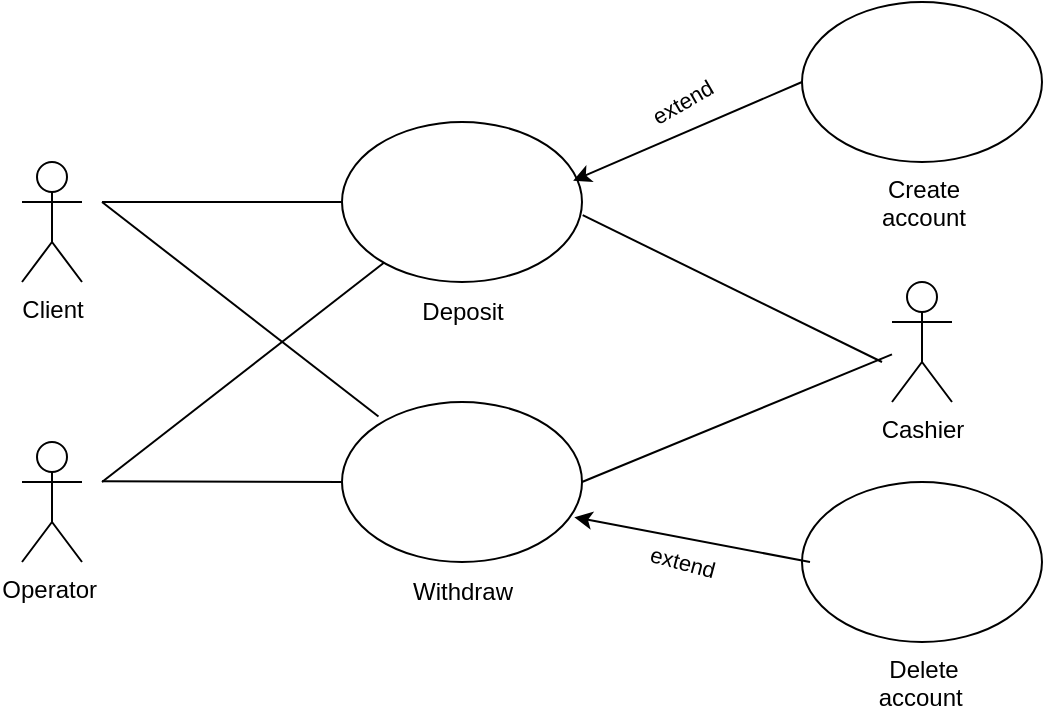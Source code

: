 <mxfile version="23.1.7" type="github" pages="2">
  <diagram name="Page-1" id="2FjNg3FpBi2EiX_Ua6zf">
    <mxGraphModel dx="2240" dy="936" grid="1" gridSize="10" guides="1" tooltips="1" connect="1" arrows="1" fold="1" page="1" pageScale="1" pageWidth="827" pageHeight="1169" math="0" shadow="0">
      <root>
        <mxCell id="0" />
        <mxCell id="1" parent="0" />
        <mxCell id="eSCpOBpfDxRj4JAyex65-8" value="Client" style="shape=umlActor;verticalLabelPosition=bottom;verticalAlign=top;html=1;outlineConnect=0;" vertex="1" parent="1">
          <mxGeometry x="50" y="120" width="30" height="60" as="geometry" />
        </mxCell>
        <mxCell id="eSCpOBpfDxRj4JAyex65-9" value="Operator&amp;nbsp;" style="shape=umlActor;verticalLabelPosition=bottom;verticalAlign=top;html=1;outlineConnect=0;" vertex="1" parent="1">
          <mxGeometry x="50" y="260" width="30" height="60" as="geometry" />
        </mxCell>
        <mxCell id="eSCpOBpfDxRj4JAyex65-10" value="" style="ellipse;whiteSpace=wrap;html=1;" vertex="1" parent="1">
          <mxGeometry x="210" y="100" width="120" height="80" as="geometry" />
        </mxCell>
        <mxCell id="eSCpOBpfDxRj4JAyex65-11" value="" style="ellipse;whiteSpace=wrap;html=1;" vertex="1" parent="1">
          <mxGeometry x="210" y="240" width="120" height="80" as="geometry" />
        </mxCell>
        <mxCell id="eSCpOBpfDxRj4JAyex65-12" value="" style="ellipse;whiteSpace=wrap;html=1;" vertex="1" parent="1">
          <mxGeometry x="440" y="280" width="120" height="80" as="geometry" />
        </mxCell>
        <mxCell id="eSCpOBpfDxRj4JAyex65-13" value="" style="ellipse;whiteSpace=wrap;html=1;" vertex="1" parent="1">
          <mxGeometry x="440" y="40" width="120" height="80" as="geometry" />
        </mxCell>
        <mxCell id="eSCpOBpfDxRj4JAyex65-15" value="Deposit" style="text;html=1;align=center;verticalAlign=middle;resizable=0;points=[];autosize=1;strokeColor=none;fillColor=none;" vertex="1" parent="1">
          <mxGeometry x="240" y="180" width="60" height="30" as="geometry" />
        </mxCell>
        <mxCell id="eSCpOBpfDxRj4JAyex65-17" value="Withdraw" style="text;html=1;align=center;verticalAlign=middle;resizable=0;points=[];autosize=1;strokeColor=none;fillColor=none;" vertex="1" parent="1">
          <mxGeometry x="235" y="320" width="70" height="30" as="geometry" />
        </mxCell>
        <mxCell id="eSCpOBpfDxRj4JAyex65-18" value="&lt;div style=&quot;text-align: center;&quot;&gt;&lt;span style=&quot;background-color: initial;&quot;&gt;Create account&lt;/span&gt;&lt;/div&gt;" style="text;whiteSpace=wrap;html=1;" vertex="1" parent="1">
          <mxGeometry x="465" y="120" width="70" height="20" as="geometry" />
        </mxCell>
        <mxCell id="eSCpOBpfDxRj4JAyex65-19" value="&lt;div style=&quot;text-align: center;&quot;&gt;&lt;span style=&quot;background-color: initial;&quot;&gt;Delete account&amp;nbsp;&lt;/span&gt;&lt;/div&gt;" style="text;whiteSpace=wrap;html=1;" vertex="1" parent="1">
          <mxGeometry x="460" y="360" width="80" height="40" as="geometry" />
        </mxCell>
        <mxCell id="eSCpOBpfDxRj4JAyex65-23" value="" style="endArrow=none;html=1;rounded=0;entryX=0;entryY=0.5;entryDx=0;entryDy=0;" edge="1" parent="1" target="eSCpOBpfDxRj4JAyex65-10">
          <mxGeometry width="50" height="50" relative="1" as="geometry">
            <mxPoint x="90" y="140" as="sourcePoint" />
            <mxPoint x="200" y="140" as="targetPoint" />
          </mxGeometry>
        </mxCell>
        <mxCell id="eSCpOBpfDxRj4JAyex65-24" value="" style="endArrow=none;html=1;rounded=0;entryX=0;entryY=0.5;entryDx=0;entryDy=0;" edge="1" parent="1" target="eSCpOBpfDxRj4JAyex65-11">
          <mxGeometry width="50" height="50" relative="1" as="geometry">
            <mxPoint x="90" y="279.66" as="sourcePoint" />
            <mxPoint x="200" y="279.66" as="targetPoint" />
          </mxGeometry>
        </mxCell>
        <mxCell id="eSCpOBpfDxRj4JAyex65-25" value="" style="endArrow=none;html=1;rounded=0;" edge="1" parent="1" target="eSCpOBpfDxRj4JAyex65-10">
          <mxGeometry width="50" height="50" relative="1" as="geometry">
            <mxPoint x="90" y="280" as="sourcePoint" />
            <mxPoint x="200" y="210" as="targetPoint" />
          </mxGeometry>
        </mxCell>
        <mxCell id="eSCpOBpfDxRj4JAyex65-26" value="" style="endArrow=none;html=1;rounded=0;entryX=0.152;entryY=0.091;entryDx=0;entryDy=0;entryPerimeter=0;" edge="1" parent="1" target="eSCpOBpfDxRj4JAyex65-11">
          <mxGeometry width="50" height="50" relative="1" as="geometry">
            <mxPoint x="90" y="140" as="sourcePoint" />
            <mxPoint x="241" y="180" as="targetPoint" />
          </mxGeometry>
        </mxCell>
        <mxCell id="eSCpOBpfDxRj4JAyex65-28" value="" style="endArrow=none;html=1;rounded=0;exitX=1;exitY=0.5;exitDx=0;exitDy=0;" edge="1" parent="1" source="eSCpOBpfDxRj4JAyex65-11" target="eSCpOBpfDxRj4JAyex65-29">
          <mxGeometry width="50" height="50" relative="1" as="geometry">
            <mxPoint x="360" y="270" as="sourcePoint" />
            <mxPoint x="480" y="220" as="targetPoint" />
            <Array as="points" />
          </mxGeometry>
        </mxCell>
        <mxCell id="eSCpOBpfDxRj4JAyex65-29" value="Cashier" style="shape=umlActor;verticalLabelPosition=bottom;verticalAlign=top;html=1;outlineConnect=0;" vertex="1" parent="1">
          <mxGeometry x="485" y="180" width="30" height="60" as="geometry" />
        </mxCell>
        <mxCell id="eSCpOBpfDxRj4JAyex65-30" value="" style="endArrow=none;html=1;rounded=0;exitX=1.003;exitY=0.582;exitDx=0;exitDy=0;exitPerimeter=0;" edge="1" parent="1" source="eSCpOBpfDxRj4JAyex65-10">
          <mxGeometry width="50" height="50" relative="1" as="geometry">
            <mxPoint x="430" y="250" as="sourcePoint" />
            <mxPoint x="480" y="220" as="targetPoint" />
          </mxGeometry>
        </mxCell>
        <mxCell id="eSCpOBpfDxRj4JAyex65-36" value="" style="endArrow=classic;html=1;rounded=0;entryX=0.963;entryY=0.367;entryDx=0;entryDy=0;entryPerimeter=0;exitX=0;exitY=0.5;exitDx=0;exitDy=0;" edge="1" parent="1" source="eSCpOBpfDxRj4JAyex65-13" target="eSCpOBpfDxRj4JAyex65-10">
          <mxGeometry width="50" height="50" relative="1" as="geometry">
            <mxPoint x="350" y="130" as="sourcePoint" />
            <mxPoint x="400" y="80" as="targetPoint" />
          </mxGeometry>
        </mxCell>
        <mxCell id="eSCpOBpfDxRj4JAyex65-37" value="" style="endArrow=classic;html=1;rounded=0;entryX=0.968;entryY=0.72;entryDx=0;entryDy=0;entryPerimeter=0;exitX=0;exitY=0.5;exitDx=0;exitDy=0;" edge="1" parent="1" target="eSCpOBpfDxRj4JAyex65-11">
          <mxGeometry width="50" height="50" relative="1" as="geometry">
            <mxPoint x="444" y="320" as="sourcePoint" />
            <mxPoint x="330" y="369" as="targetPoint" />
          </mxGeometry>
        </mxCell>
        <mxCell id="eSCpOBpfDxRj4JAyex65-39" value="extend" style="edgeLabel;html=1;align=center;verticalAlign=middle;resizable=0;points=[];rotation=15;" vertex="1" connectable="0" parent="eSCpOBpfDxRj4JAyex65-37">
          <mxGeometry x="-0.098" y="6" relative="1" as="geometry">
            <mxPoint x="-10" y="4" as="offset" />
          </mxGeometry>
        </mxCell>
        <mxCell id="eSCpOBpfDxRj4JAyex65-40" value="extend" style="edgeLabel;html=1;align=center;verticalAlign=middle;resizable=0;points=[];rotation=-30;" vertex="1" connectable="0" parent="1">
          <mxGeometry x="380.003" y="89.999" as="geometry" />
        </mxCell>
      </root>
    </mxGraphModel>
  </diagram>
  <diagram id="ocd_hqN0hLs1TvRckWBU" name="Page-2">
    <mxGraphModel dx="1600" dy="669" grid="1" gridSize="10" guides="1" tooltips="1" connect="1" arrows="1" fold="1" page="1" pageScale="1" pageWidth="827" pageHeight="1169" math="0" shadow="0">
      <root>
        <mxCell id="0" />
        <mxCell id="1" parent="0" />
        <mxCell id="mWO5adaCuvUR1fWov9WJ-1" value="клиент&lt;div&gt;&lt;br/&gt;&lt;/div&gt;" style="shape=umlActor;verticalLabelPosition=bottom;verticalAlign=top;html=1;outlineConnect=0;" vertex="1" parent="1">
          <mxGeometry x="50" y="300" width="30" height="60" as="geometry" />
        </mxCell>
        <mxCell id="mWO5adaCuvUR1fWov9WJ-17" value="&amp;nbsp;Истории аренды" style="ellipse;whiteSpace=wrap;html=1;" vertex="1" parent="1">
          <mxGeometry x="200" y="470" width="110" height="50" as="geometry" />
        </mxCell>
        <mxCell id="mWO5adaCuvUR1fWov9WJ-18" value="Создание аккаунта" style="ellipse;whiteSpace=wrap;html=1;" vertex="1" parent="1">
          <mxGeometry x="200" y="80" width="110" height="50" as="geometry" />
        </mxCell>
        <mxCell id="mWO5adaCuvUR1fWov9WJ-19" value="Бронирование автомобиля" style="ellipse;whiteSpace=wrap;html=1;" vertex="1" parent="1">
          <mxGeometry x="200" y="350" width="110" height="50" as="geometry" />
        </mxCell>
        <mxCell id="mWO5adaCuvUR1fWov9WJ-20" value="Удаление аккаунта" style="ellipse;whiteSpace=wrap;html=1;" vertex="1" parent="1">
          <mxGeometry x="200" y="150" width="110" height="50" as="geometry" />
        </mxCell>
        <mxCell id="mWO5adaCuvUR1fWov9WJ-21" value="Сообщение о поврежденном автомобиле" style="ellipse;whiteSpace=wrap;html=1;" vertex="1" parent="1">
          <mxGeometry x="200" y="230" width="110" height="50" as="geometry" />
        </mxCell>
        <mxCell id="mWO5adaCuvUR1fWov9WJ-23" value="Оплата" style="ellipse;whiteSpace=wrap;html=1;" vertex="1" parent="1">
          <mxGeometry x="380" y="320" width="110" height="50" as="geometry" />
        </mxCell>
        <mxCell id="mWO5adaCuvUR1fWov9WJ-24" value="Бонусная программа" style="ellipse;whiteSpace=wrap;html=1;" vertex="1" parent="1">
          <mxGeometry x="380" y="260" width="110" height="50" as="geometry" />
        </mxCell>
        <mxCell id="mWO5adaCuvUR1fWov9WJ-25" value="Возврат автомобиля" style="ellipse;whiteSpace=wrap;html=1;" vertex="1" parent="1">
          <mxGeometry x="380" y="380" width="110" height="50" as="geometry" />
        </mxCell>
        <mxCell id="mWO5adaCuvUR1fWov9WJ-26" value="Отмена бронирования" style="ellipse;whiteSpace=wrap;html=1;" vertex="1" parent="1">
          <mxGeometry x="380" y="440" width="110" height="50" as="geometry" />
        </mxCell>
        <mxCell id="mWO5adaCuvUR1fWov9WJ-27" value="детали о компании автомобилей" style="ellipse;whiteSpace=wrap;html=1;" vertex="1" parent="1">
          <mxGeometry x="140" y="550" width="110" height="50" as="geometry" />
        </mxCell>
        <mxCell id="mWO5adaCuvUR1fWov9WJ-28" value="История операции" style="ellipse;whiteSpace=wrap;html=1;" vertex="1" parent="1">
          <mxGeometry x="260" y="550" width="110" height="50" as="geometry" />
        </mxCell>
        <mxCell id="mWO5adaCuvUR1fWov9WJ-29" value="Оператор&lt;div&gt;&lt;br/&gt;&lt;/div&gt;" style="shape=umlActor;verticalLabelPosition=bottom;verticalAlign=top;html=1;outlineConnect=0;" vertex="1" parent="1">
          <mxGeometry x="720" y="555" width="30" height="60" as="geometry" />
        </mxCell>
        <mxCell id="mWO5adaCuvUR1fWov9WJ-30" value="Директор" style="shape=umlActor;verticalLabelPosition=bottom;verticalAlign=top;html=1;outlineConnect=0;" vertex="1" parent="1">
          <mxGeometry x="50" y="830" width="30" height="60" as="geometry" />
        </mxCell>
        <mxCell id="mWO5adaCuvUR1fWov9WJ-31" value="Месячные/Годовые отчеты" style="ellipse;whiteSpace=wrap;html=1;" vertex="1" parent="1">
          <mxGeometry x="200" y="960" width="110" height="50" as="geometry" />
        </mxCell>
        <mxCell id="mWO5adaCuvUR1fWov9WJ-32" value="Добавление нового автомобиля" style="ellipse;whiteSpace=wrap;html=1;" vertex="1" parent="1">
          <mxGeometry x="200" y="720" width="110" height="50" as="geometry" />
        </mxCell>
        <mxCell id="mWO5adaCuvUR1fWov9WJ-34" value="Ремонт автомобиля" style="ellipse;whiteSpace=wrap;html=1;" vertex="1" parent="1">
          <mxGeometry x="200" y="800" width="110" height="50" as="geometry" />
        </mxCell>
        <mxCell id="mWO5adaCuvUR1fWov9WJ-35" value="Удаление автомобиля" style="ellipse;whiteSpace=wrap;html=1;" vertex="1" parent="1">
          <mxGeometry x="200" y="880" width="110" height="50" as="geometry" />
        </mxCell>
        <mxCell id="mWO5adaCuvUR1fWov9WJ-36" value="Обновление базы данных" style="ellipse;whiteSpace=wrap;html=1;" vertex="1" parent="1">
          <mxGeometry x="400" y="800" width="110" height="50" as="geometry" />
        </mxCell>
        <mxCell id="mWO5adaCuvUR1fWov9WJ-37" value="Зарплаты&lt;span style=&quot;color: rgb(236, 236, 236); font-family: Söhne, ui-sans-serif, system-ui, -apple-system, &amp;quot;Segoe UI&amp;quot;, Roboto, Ubuntu, Cantarell, &amp;quot;Noto Sans&amp;quot;, sans-serif, &amp;quot;Helvetica Neue&amp;quot;, Arial, &amp;quot;Apple Color Emoji&amp;quot;, &amp;quot;Segoe UI Emoji&amp;quot;, &amp;quot;Segoe UI Symbol&amp;quot;, &amp;quot;Noto Color Emoji&amp;quot;; font-size: 18px; text-align: left; background-color: rgb(33, 33, 33);&quot;&gt; &lt;/span&gt;" style="ellipse;whiteSpace=wrap;html=1;" vertex="1" parent="1">
          <mxGeometry x="200" y="1040" width="110" height="50" as="geometry" />
        </mxCell>
        <mxCell id="mWO5adaCuvUR1fWov9WJ-38" value="" style="endArrow=none;html=1;rounded=0;entryX=0;entryY=0.5;entryDx=0;entryDy=0;" edge="1" parent="1" target="mWO5adaCuvUR1fWov9WJ-18">
          <mxGeometry width="50" height="50" relative="1" as="geometry">
            <mxPoint x="80" y="320" as="sourcePoint" />
            <mxPoint x="130" y="170" as="targetPoint" />
          </mxGeometry>
        </mxCell>
        <mxCell id="mWO5adaCuvUR1fWov9WJ-39" value="" style="endArrow=none;html=1;rounded=0;entryX=0;entryY=0.5;entryDx=0;entryDy=0;" edge="1" parent="1" target="mWO5adaCuvUR1fWov9WJ-20">
          <mxGeometry width="50" height="50" relative="1" as="geometry">
            <mxPoint x="80" y="320" as="sourcePoint" />
            <mxPoint x="180" y="240" as="targetPoint" />
          </mxGeometry>
        </mxCell>
        <mxCell id="mWO5adaCuvUR1fWov9WJ-40" value="" style="endArrow=none;html=1;rounded=0;exitX=1;exitY=0.333;exitDx=0;exitDy=0;exitPerimeter=0;" edge="1" parent="1" source="mWO5adaCuvUR1fWov9WJ-1">
          <mxGeometry width="50" height="50" relative="1" as="geometry">
            <mxPoint x="90" y="310" as="sourcePoint" />
            <mxPoint x="200" y="260" as="targetPoint" />
          </mxGeometry>
        </mxCell>
        <mxCell id="mWO5adaCuvUR1fWov9WJ-41" value="" style="endArrow=none;html=1;rounded=0;entryX=0;entryY=0.5;entryDx=0;entryDy=0;" edge="1" parent="1" target="mWO5adaCuvUR1fWov9WJ-19">
          <mxGeometry width="50" height="50" relative="1" as="geometry">
            <mxPoint x="80" y="320" as="sourcePoint" />
            <mxPoint x="160" y="360" as="targetPoint" />
          </mxGeometry>
        </mxCell>
        <mxCell id="mWO5adaCuvUR1fWov9WJ-42" value="" style="endArrow=none;html=1;rounded=0;entryX=0;entryY=0.5;entryDx=0;entryDy=0;exitX=1;exitY=0.333;exitDx=0;exitDy=0;exitPerimeter=0;" edge="1" parent="1" source="mWO5adaCuvUR1fWov9WJ-1" target="mWO5adaCuvUR1fWov9WJ-17">
          <mxGeometry width="50" height="50" relative="1" as="geometry">
            <mxPoint x="120" y="450" as="sourcePoint" />
            <mxPoint x="170" y="400" as="targetPoint" />
          </mxGeometry>
        </mxCell>
        <mxCell id="mWO5adaCuvUR1fWov9WJ-45" value="" style="endArrow=classic;html=1;rounded=0;entryX=0.136;entryY=0.826;entryDx=0;entryDy=0;entryPerimeter=0;" edge="1" parent="1" target="mWO5adaCuvUR1fWov9WJ-17">
          <mxGeometry width="50" height="50" relative="1" as="geometry">
            <mxPoint x="200" y="550" as="sourcePoint" />
            <mxPoint x="210" y="520" as="targetPoint" />
          </mxGeometry>
        </mxCell>
        <mxCell id="mWO5adaCuvUR1fWov9WJ-47" value="extends" style="edgeLabel;html=1;align=center;verticalAlign=middle;resizable=0;points=[];rotation=-60;" vertex="1" connectable="0" parent="mWO5adaCuvUR1fWov9WJ-45">
          <mxGeometry x="-0.174" relative="1" as="geometry">
            <mxPoint x="-14" y="-8" as="offset" />
          </mxGeometry>
        </mxCell>
        <mxCell id="mWO5adaCuvUR1fWov9WJ-46" value="" style="endArrow=classic;html=1;rounded=0;entryX=0.642;entryY=1.071;entryDx=0;entryDy=0;entryPerimeter=0;exitX=0.389;exitY=-0.031;exitDx=0;exitDy=0;exitPerimeter=0;" edge="1" parent="1" source="mWO5adaCuvUR1fWov9WJ-28">
          <mxGeometry width="50" height="50" relative="1" as="geometry">
            <mxPoint x="299.38" y="543.22" as="sourcePoint" />
            <mxPoint x="290" y="516.77" as="targetPoint" />
          </mxGeometry>
        </mxCell>
        <mxCell id="mWO5adaCuvUR1fWov9WJ-48" value="extends" style="edgeLabel;html=1;align=center;verticalAlign=middle;resizable=0;points=[];rotation=-115;" vertex="1" connectable="0" parent="1">
          <mxGeometry x="310.003" y="529.996" as="geometry">
            <mxPoint x="0.448" y="-2.191" as="offset" />
          </mxGeometry>
        </mxCell>
        <mxCell id="mWO5adaCuvUR1fWov9WJ-49" value="" style="endArrow=classic;html=1;rounded=0;entryX=0;entryY=0.5;entryDx=0;entryDy=0;" edge="1" parent="1" target="mWO5adaCuvUR1fWov9WJ-23">
          <mxGeometry width="50" height="50" relative="1" as="geometry">
            <mxPoint x="310" y="370" as="sourcePoint" />
            <mxPoint x="360" y="320" as="targetPoint" />
          </mxGeometry>
        </mxCell>
        <mxCell id="mWO5adaCuvUR1fWov9WJ-50" value="" style="endArrow=classic;html=1;rounded=0;entryX=0.003;entryY=0.43;entryDx=0;entryDy=0;exitX=0.993;exitY=0.601;exitDx=0;exitDy=0;exitPerimeter=0;entryPerimeter=0;" edge="1" parent="1" source="mWO5adaCuvUR1fWov9WJ-19" target="mWO5adaCuvUR1fWov9WJ-25">
          <mxGeometry width="50" height="50" relative="1" as="geometry">
            <mxPoint x="310" y="387.5" as="sourcePoint" />
            <mxPoint x="380" y="362.5" as="targetPoint" />
          </mxGeometry>
        </mxCell>
        <mxCell id="mWO5adaCuvUR1fWov9WJ-51" value="include" style="text;html=1;align=center;verticalAlign=middle;resizable=0;points=[];autosize=1;strokeColor=none;fillColor=none;rotation=-20;" vertex="1" parent="1">
          <mxGeometry x="310" y="338" width="60" height="30" as="geometry" />
        </mxCell>
        <mxCell id="mWO5adaCuvUR1fWov9WJ-52" value="include" style="text;html=1;align=center;verticalAlign=middle;resizable=0;points=[];autosize=1;strokeColor=none;fillColor=none;rotation=15;" vertex="1" parent="1">
          <mxGeometry x="310" y="368" width="60" height="30" as="geometry" />
        </mxCell>
        <mxCell id="mWO5adaCuvUR1fWov9WJ-54" value="" style="endArrow=classic;html=1;rounded=0;entryX=0.804;entryY=0.933;entryDx=0;entryDy=0;exitX=-0.022;exitY=0.358;exitDx=0;exitDy=0;exitPerimeter=0;entryPerimeter=0;" edge="1" parent="1" source="mWO5adaCuvUR1fWov9WJ-26" target="mWO5adaCuvUR1fWov9WJ-19">
          <mxGeometry width="50" height="50" relative="1" as="geometry">
            <mxPoint x="299" y="398" as="sourcePoint" />
            <mxPoint x="370" y="420" as="targetPoint" />
          </mxGeometry>
        </mxCell>
        <mxCell id="mWO5adaCuvUR1fWov9WJ-56" value="extends" style="edgeLabel;html=1;align=center;verticalAlign=middle;resizable=0;points=[];rotation=-40;" vertex="1" connectable="0" parent="1">
          <mxGeometry x="319.999" y="320.002" as="geometry" />
        </mxCell>
        <mxCell id="mWO5adaCuvUR1fWov9WJ-57" value="extends" style="edgeLabel;html=1;align=center;verticalAlign=middle;resizable=0;points=[];rotation=40;" vertex="1" connectable="0" parent="1">
          <mxGeometry x="349.999" y="420.002" as="geometry" />
        </mxCell>
        <mxCell id="mWO5adaCuvUR1fWov9WJ-58" value="" style="endArrow=none;html=1;rounded=0;exitX=1;exitY=0.5;exitDx=0;exitDy=0;" edge="1" parent="1" source="mWO5adaCuvUR1fWov9WJ-18">
          <mxGeometry width="50" height="50" relative="1" as="geometry">
            <mxPoint x="400" y="110" as="sourcePoint" />
            <mxPoint x="640" y="110" as="targetPoint" />
          </mxGeometry>
        </mxCell>
        <mxCell id="mWO5adaCuvUR1fWov9WJ-59" value="" style="endArrow=none;html=1;rounded=0;exitX=1;exitY=0.5;exitDx=0;exitDy=0;" edge="1" parent="1" source="mWO5adaCuvUR1fWov9WJ-20">
          <mxGeometry width="50" height="50" relative="1" as="geometry">
            <mxPoint x="340" y="174.71" as="sourcePoint" />
            <mxPoint x="630" y="180" as="targetPoint" />
          </mxGeometry>
        </mxCell>
        <mxCell id="mWO5adaCuvUR1fWov9WJ-60" value="" style="endArrow=none;html=1;rounded=0;exitX=1;exitY=0.4;exitDx=0;exitDy=0;exitPerimeter=0;" edge="1" parent="1" source="mWO5adaCuvUR1fWov9WJ-21">
          <mxGeometry width="50" height="50" relative="1" as="geometry">
            <mxPoint x="310" y="240" as="sourcePoint" />
            <mxPoint x="620" y="240" as="targetPoint" />
          </mxGeometry>
        </mxCell>
        <mxCell id="mWO5adaCuvUR1fWov9WJ-61" value="" style="endArrow=none;html=1;rounded=0;exitX=1;exitY=0.5;exitDx=0;exitDy=0;" edge="1" parent="1" source="mWO5adaCuvUR1fWov9WJ-24">
          <mxGeometry width="50" height="50" relative="1" as="geometry">
            <mxPoint x="500" y="284.79" as="sourcePoint" />
            <mxPoint x="610" y="280" as="targetPoint" />
          </mxGeometry>
        </mxCell>
        <mxCell id="mWO5adaCuvUR1fWov9WJ-62" value="" style="endArrow=none;html=1;rounded=0;exitX=1;exitY=0.5;exitDx=0;exitDy=0;" edge="1" parent="1" source="mWO5adaCuvUR1fWov9WJ-23">
          <mxGeometry width="50" height="50" relative="1" as="geometry">
            <mxPoint x="510" y="344.79" as="sourcePoint" />
            <mxPoint x="600" y="350" as="targetPoint" />
          </mxGeometry>
        </mxCell>
        <mxCell id="mWO5adaCuvUR1fWov9WJ-63" value="" style="endArrow=none;html=1;rounded=0;exitX=1;exitY=0.5;exitDx=0;exitDy=0;" edge="1" parent="1" source="mWO5adaCuvUR1fWov9WJ-25">
          <mxGeometry width="50" height="50" relative="1" as="geometry">
            <mxPoint x="500" y="404.79" as="sourcePoint" />
            <mxPoint x="590" y="410" as="targetPoint" />
          </mxGeometry>
        </mxCell>
        <mxCell id="mWO5adaCuvUR1fWov9WJ-64" value="" style="endArrow=none;html=1;rounded=0;exitX=1;exitY=0.5;exitDx=0;exitDy=0;" edge="1" parent="1" source="mWO5adaCuvUR1fWov9WJ-26">
          <mxGeometry width="50" height="50" relative="1" as="geometry">
            <mxPoint x="500" y="464.79" as="sourcePoint" />
            <mxPoint x="580" y="470" as="targetPoint" />
          </mxGeometry>
        </mxCell>
        <mxCell id="mWO5adaCuvUR1fWov9WJ-65" value="" style="endArrow=classic;html=1;rounded=0;entryX=1;entryY=0;entryDx=0;entryDy=0;exitX=0;exitY=0.5;exitDx=0;exitDy=0;" edge="1" parent="1" source="mWO5adaCuvUR1fWov9WJ-24" target="mWO5adaCuvUR1fWov9WJ-19">
          <mxGeometry width="50" height="50" relative="1" as="geometry">
            <mxPoint x="295" y="357" as="sourcePoint" />
            <mxPoint x="381" y="289" as="targetPoint" />
          </mxGeometry>
        </mxCell>
        <mxCell id="mWO5adaCuvUR1fWov9WJ-66" value="" style="endArrow=none;html=1;rounded=0;exitX=0;exitY=0.333;exitDx=0;exitDy=0;exitPerimeter=0;" edge="1" parent="1" source="mWO5adaCuvUR1fWov9WJ-29">
          <mxGeometry width="50" height="50" relative="1" as="geometry">
            <mxPoint x="670" y="210" as="sourcePoint" />
            <mxPoint x="640" y="110" as="targetPoint" />
          </mxGeometry>
        </mxCell>
        <mxCell id="mWO5adaCuvUR1fWov9WJ-67" value="" style="endArrow=none;html=1;rounded=0;exitX=0;exitY=0.333;exitDx=0;exitDy=0;exitPerimeter=0;" edge="1" parent="1" source="mWO5adaCuvUR1fWov9WJ-29">
          <mxGeometry width="50" height="50" relative="1" as="geometry">
            <mxPoint x="710" y="615" as="sourcePoint" />
            <mxPoint x="630" y="180" as="targetPoint" />
          </mxGeometry>
        </mxCell>
        <mxCell id="mWO5adaCuvUR1fWov9WJ-68" value="" style="endArrow=none;html=1;rounded=0;exitX=0;exitY=0.333;exitDx=0;exitDy=0;exitPerimeter=0;" edge="1" parent="1" source="mWO5adaCuvUR1fWov9WJ-29">
          <mxGeometry width="50" height="50" relative="1" as="geometry">
            <mxPoint x="710" y="635" as="sourcePoint" />
            <mxPoint x="620" y="240" as="targetPoint" />
          </mxGeometry>
        </mxCell>
        <mxCell id="mWO5adaCuvUR1fWov9WJ-70" value="" style="endArrow=none;html=1;rounded=0;exitX=0;exitY=0.333;exitDx=0;exitDy=0;exitPerimeter=0;" edge="1" parent="1" source="mWO5adaCuvUR1fWov9WJ-29">
          <mxGeometry width="50" height="50" relative="1" as="geometry">
            <mxPoint x="720" y="570" as="sourcePoint" />
            <mxPoint x="610" y="280" as="targetPoint" />
          </mxGeometry>
        </mxCell>
        <mxCell id="mWO5adaCuvUR1fWov9WJ-71" value="" style="endArrow=none;html=1;rounded=0;exitX=0;exitY=0.333;exitDx=0;exitDy=0;exitPerimeter=0;" edge="1" parent="1" source="mWO5adaCuvUR1fWov9WJ-29">
          <mxGeometry width="50" height="50" relative="1" as="geometry">
            <mxPoint x="710" y="640" as="sourcePoint" />
            <mxPoint x="600" y="350" as="targetPoint" />
          </mxGeometry>
        </mxCell>
        <mxCell id="mWO5adaCuvUR1fWov9WJ-72" value="" style="endArrow=none;html=1;rounded=0;exitX=0;exitY=0.333;exitDx=0;exitDy=0;exitPerimeter=0;" edge="1" parent="1" source="mWO5adaCuvUR1fWov9WJ-29">
          <mxGeometry width="50" height="50" relative="1" as="geometry">
            <mxPoint x="710" y="635" as="sourcePoint" />
            <mxPoint x="590" y="410" as="targetPoint" />
          </mxGeometry>
        </mxCell>
        <mxCell id="mWO5adaCuvUR1fWov9WJ-73" value="" style="endArrow=none;html=1;rounded=0;exitX=0;exitY=0.333;exitDx=0;exitDy=0;exitPerimeter=0;" edge="1" parent="1" source="mWO5adaCuvUR1fWov9WJ-29">
          <mxGeometry width="50" height="50" relative="1" as="geometry">
            <mxPoint x="700" y="695" as="sourcePoint" />
            <mxPoint x="580" y="470" as="targetPoint" />
          </mxGeometry>
        </mxCell>
        <mxCell id="mWO5adaCuvUR1fWov9WJ-74" value="" style="endArrow=none;html=1;rounded=0;entryX=0;entryY=0.5;entryDx=0;entryDy=0;" edge="1" parent="1" target="mWO5adaCuvUR1fWov9WJ-32">
          <mxGeometry width="50" height="50" relative="1" as="geometry">
            <mxPoint x="80" y="850" as="sourcePoint" />
            <mxPoint x="170" y="810" as="targetPoint" />
          </mxGeometry>
        </mxCell>
        <mxCell id="mWO5adaCuvUR1fWov9WJ-75" value="" style="endArrow=none;html=1;rounded=0;entryX=0;entryY=0.5;entryDx=0;entryDy=0;" edge="1" parent="1" target="mWO5adaCuvUR1fWov9WJ-34">
          <mxGeometry width="50" height="50" relative="1" as="geometry">
            <mxPoint x="80" y="850" as="sourcePoint" />
            <mxPoint x="207" y="759" as="targetPoint" />
          </mxGeometry>
        </mxCell>
        <mxCell id="mWO5adaCuvUR1fWov9WJ-76" value="" style="endArrow=none;html=1;rounded=0;entryX=0;entryY=0.5;entryDx=0;entryDy=0;exitX=1;exitY=0.333;exitDx=0;exitDy=0;exitPerimeter=0;" edge="1" parent="1" source="mWO5adaCuvUR1fWov9WJ-30" target="mWO5adaCuvUR1fWov9WJ-35">
          <mxGeometry width="50" height="50" relative="1" as="geometry">
            <mxPoint x="90" y="890" as="sourcePoint" />
            <mxPoint x="210" y="865" as="targetPoint" />
          </mxGeometry>
        </mxCell>
        <mxCell id="mWO5adaCuvUR1fWov9WJ-77" value="" style="endArrow=none;html=1;rounded=0;entryX=0;entryY=0.5;entryDx=0;entryDy=0;" edge="1" parent="1" target="mWO5adaCuvUR1fWov9WJ-31">
          <mxGeometry width="50" height="50" relative="1" as="geometry">
            <mxPoint x="80" y="850" as="sourcePoint" />
            <mxPoint x="200" y="975" as="targetPoint" />
          </mxGeometry>
        </mxCell>
        <mxCell id="mWO5adaCuvUR1fWov9WJ-78" value="" style="endArrow=none;html=1;rounded=0;entryX=0;entryY=0.5;entryDx=0;entryDy=0;" edge="1" parent="1" target="mWO5adaCuvUR1fWov9WJ-37">
          <mxGeometry width="50" height="50" relative="1" as="geometry">
            <mxPoint x="80" y="850" as="sourcePoint" />
            <mxPoint x="200" y="1010" as="targetPoint" />
          </mxGeometry>
        </mxCell>
        <mxCell id="mWO5adaCuvUR1fWov9WJ-80" value="" style="endArrow=classic;html=1;rounded=0;entryX=1;entryY=0.5;entryDx=0;entryDy=0;exitX=0;exitY=0.5;exitDx=0;exitDy=0;" edge="1" parent="1" source="mWO5adaCuvUR1fWov9WJ-36" target="mWO5adaCuvUR1fWov9WJ-32">
          <mxGeometry width="50" height="50" relative="1" as="geometry">
            <mxPoint x="360" y="790" as="sourcePoint" />
            <mxPoint x="410" y="740" as="targetPoint" />
          </mxGeometry>
        </mxCell>
        <mxCell id="mWO5adaCuvUR1fWov9WJ-81" value="" style="endArrow=classic;html=1;rounded=0;entryX=1;entryY=0.5;entryDx=0;entryDy=0;exitX=0;exitY=0.5;exitDx=0;exitDy=0;" edge="1" parent="1" source="mWO5adaCuvUR1fWov9WJ-36" target="mWO5adaCuvUR1fWov9WJ-34">
          <mxGeometry width="50" height="50" relative="1" as="geometry">
            <mxPoint x="400" y="945" as="sourcePoint" />
            <mxPoint x="330" y="830" as="targetPoint" />
          </mxGeometry>
        </mxCell>
        <mxCell id="mWO5adaCuvUR1fWov9WJ-82" value="" style="endArrow=classic;html=1;rounded=0;entryX=1;entryY=0.5;entryDx=0;entryDy=0;exitX=0;exitY=0.5;exitDx=0;exitDy=0;" edge="1" parent="1" source="mWO5adaCuvUR1fWov9WJ-36" target="mWO5adaCuvUR1fWov9WJ-35">
          <mxGeometry width="50" height="50" relative="1" as="geometry">
            <mxPoint x="380" y="860" as="sourcePoint" />
            <mxPoint x="320" y="895" as="targetPoint" />
          </mxGeometry>
        </mxCell>
        <mxCell id="mWO5adaCuvUR1fWov9WJ-83" value="extend&lt;div&gt;&lt;br/&gt;&lt;/div&gt;" style="text;html=1;align=center;verticalAlign=middle;resizable=0;points=[];autosize=1;strokeColor=none;fillColor=none;rotation=45;" vertex="1" parent="1">
          <mxGeometry x="320" y="760" width="60" height="40" as="geometry" />
        </mxCell>
        <mxCell id="mWO5adaCuvUR1fWov9WJ-85" value="extend&lt;div&gt;&lt;br/&gt;&lt;/div&gt;" style="text;html=1;align=center;verticalAlign=middle;resizable=0;points=[];autosize=1;strokeColor=none;fillColor=none;rotation=-40;" vertex="1" parent="1">
          <mxGeometry x="330" y="860" width="60" height="40" as="geometry" />
        </mxCell>
        <mxCell id="mWO5adaCuvUR1fWov9WJ-87" value="extend&lt;div&gt;&lt;br/&gt;&lt;/div&gt;" style="text;html=1;align=center;verticalAlign=middle;resizable=0;points=[];autosize=1;strokeColor=none;fillColor=none;rotation=0;" vertex="1" parent="1">
          <mxGeometry x="320" y="805" width="60" height="40" as="geometry" />
        </mxCell>
        <mxCell id="mWO5adaCuvUR1fWov9WJ-88" value="" style="endArrow=none;html=1;rounded=0;exitX=1;exitY=0.5;exitDx=0;exitDy=0;" edge="1" parent="1" source="mWO5adaCuvUR1fWov9WJ-37">
          <mxGeometry width="50" height="50" relative="1" as="geometry">
            <mxPoint x="490" y="1100" as="sourcePoint" />
            <mxPoint x="640" y="1060" as="targetPoint" />
          </mxGeometry>
        </mxCell>
        <mxCell id="mWO5adaCuvUR1fWov9WJ-97" value="" style="endArrow=classic;html=1;rounded=0;" edge="1" parent="1">
          <mxGeometry width="50" height="50" relative="1" as="geometry">
            <mxPoint x="640" y="1060" as="sourcePoint" />
            <mxPoint x="720" y="570" as="targetPoint" />
          </mxGeometry>
        </mxCell>
        <mxCell id="mWO5adaCuvUR1fWov9WJ-98" value="include" style="text;html=1;align=center;verticalAlign=middle;resizable=0;points=[];autosize=1;strokeColor=none;fillColor=none;rotation=0;" vertex="1" parent="1">
          <mxGeometry x="414" y="1030" width="60" height="30" as="geometry" />
        </mxCell>
      </root>
    </mxGraphModel>
  </diagram>
</mxfile>
